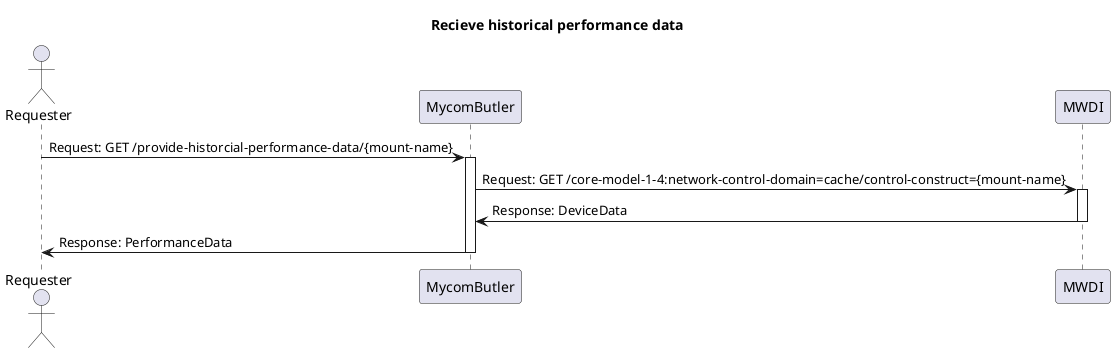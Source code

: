 @startuml Recieve_Device_Data
title Recieve historical performance data

actor Requester
participant MycomButler
participant MWDI

Requester -> MycomButler: Request: GET /provide-historcial-performance-data/{mount-name}

activate MycomButler
MycomButler -> MWDI: Request: GET /core-model-1-4:network-control-domain=cache/control-construct={mount-name}

activate MWDI
MWDI -> MycomButler: Response: DeviceData

deactivate MWDI
MycomButler -> Requester: Response: PerformanceData

deactivate MycomButler

@enduml

